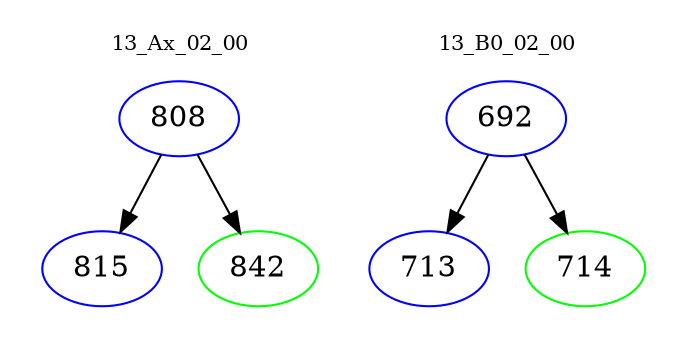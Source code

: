 digraph{
subgraph cluster_0 {
color = white
label = "13_Ax_02_00";
fontsize=10;
T0_808 [label="808", color="blue"]
T0_808 -> T0_815 [color="black"]
T0_815 [label="815", color="blue"]
T0_808 -> T0_842 [color="black"]
T0_842 [label="842", color="green"]
}
subgraph cluster_1 {
color = white
label = "13_B0_02_00";
fontsize=10;
T1_692 [label="692", color="blue"]
T1_692 -> T1_713 [color="black"]
T1_713 [label="713", color="blue"]
T1_692 -> T1_714 [color="black"]
T1_714 [label="714", color="green"]
}
}
